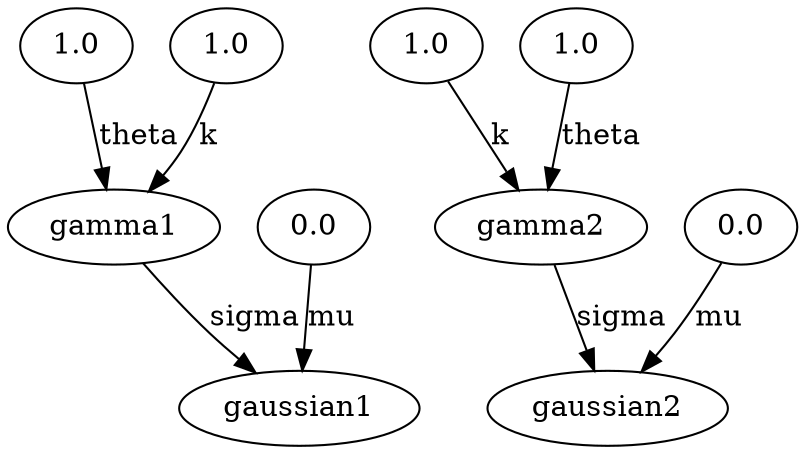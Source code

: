 digraph BayesianNetwork {
<92> -> <93> [label=theta]
<96> -> <98> [label=k]
<97> -> <98> [label=theta]
<91> -> <93> [label=k]
<98> -> <99> [label=sigma]
<93> -> <94> [label=sigma]
<95> -> <99> [label=mu]
<90> -> <94> [label=mu]
98[label="gamma2"]
99[label="gaussian2"]
90[label="0.0"]
93[label="gamma1"]
94[label="gaussian1"]
95[label="0.0"]
97[label="1.0"]
91[label="1.0"]
92[label="1.0"]
96[label="1.0"]
}